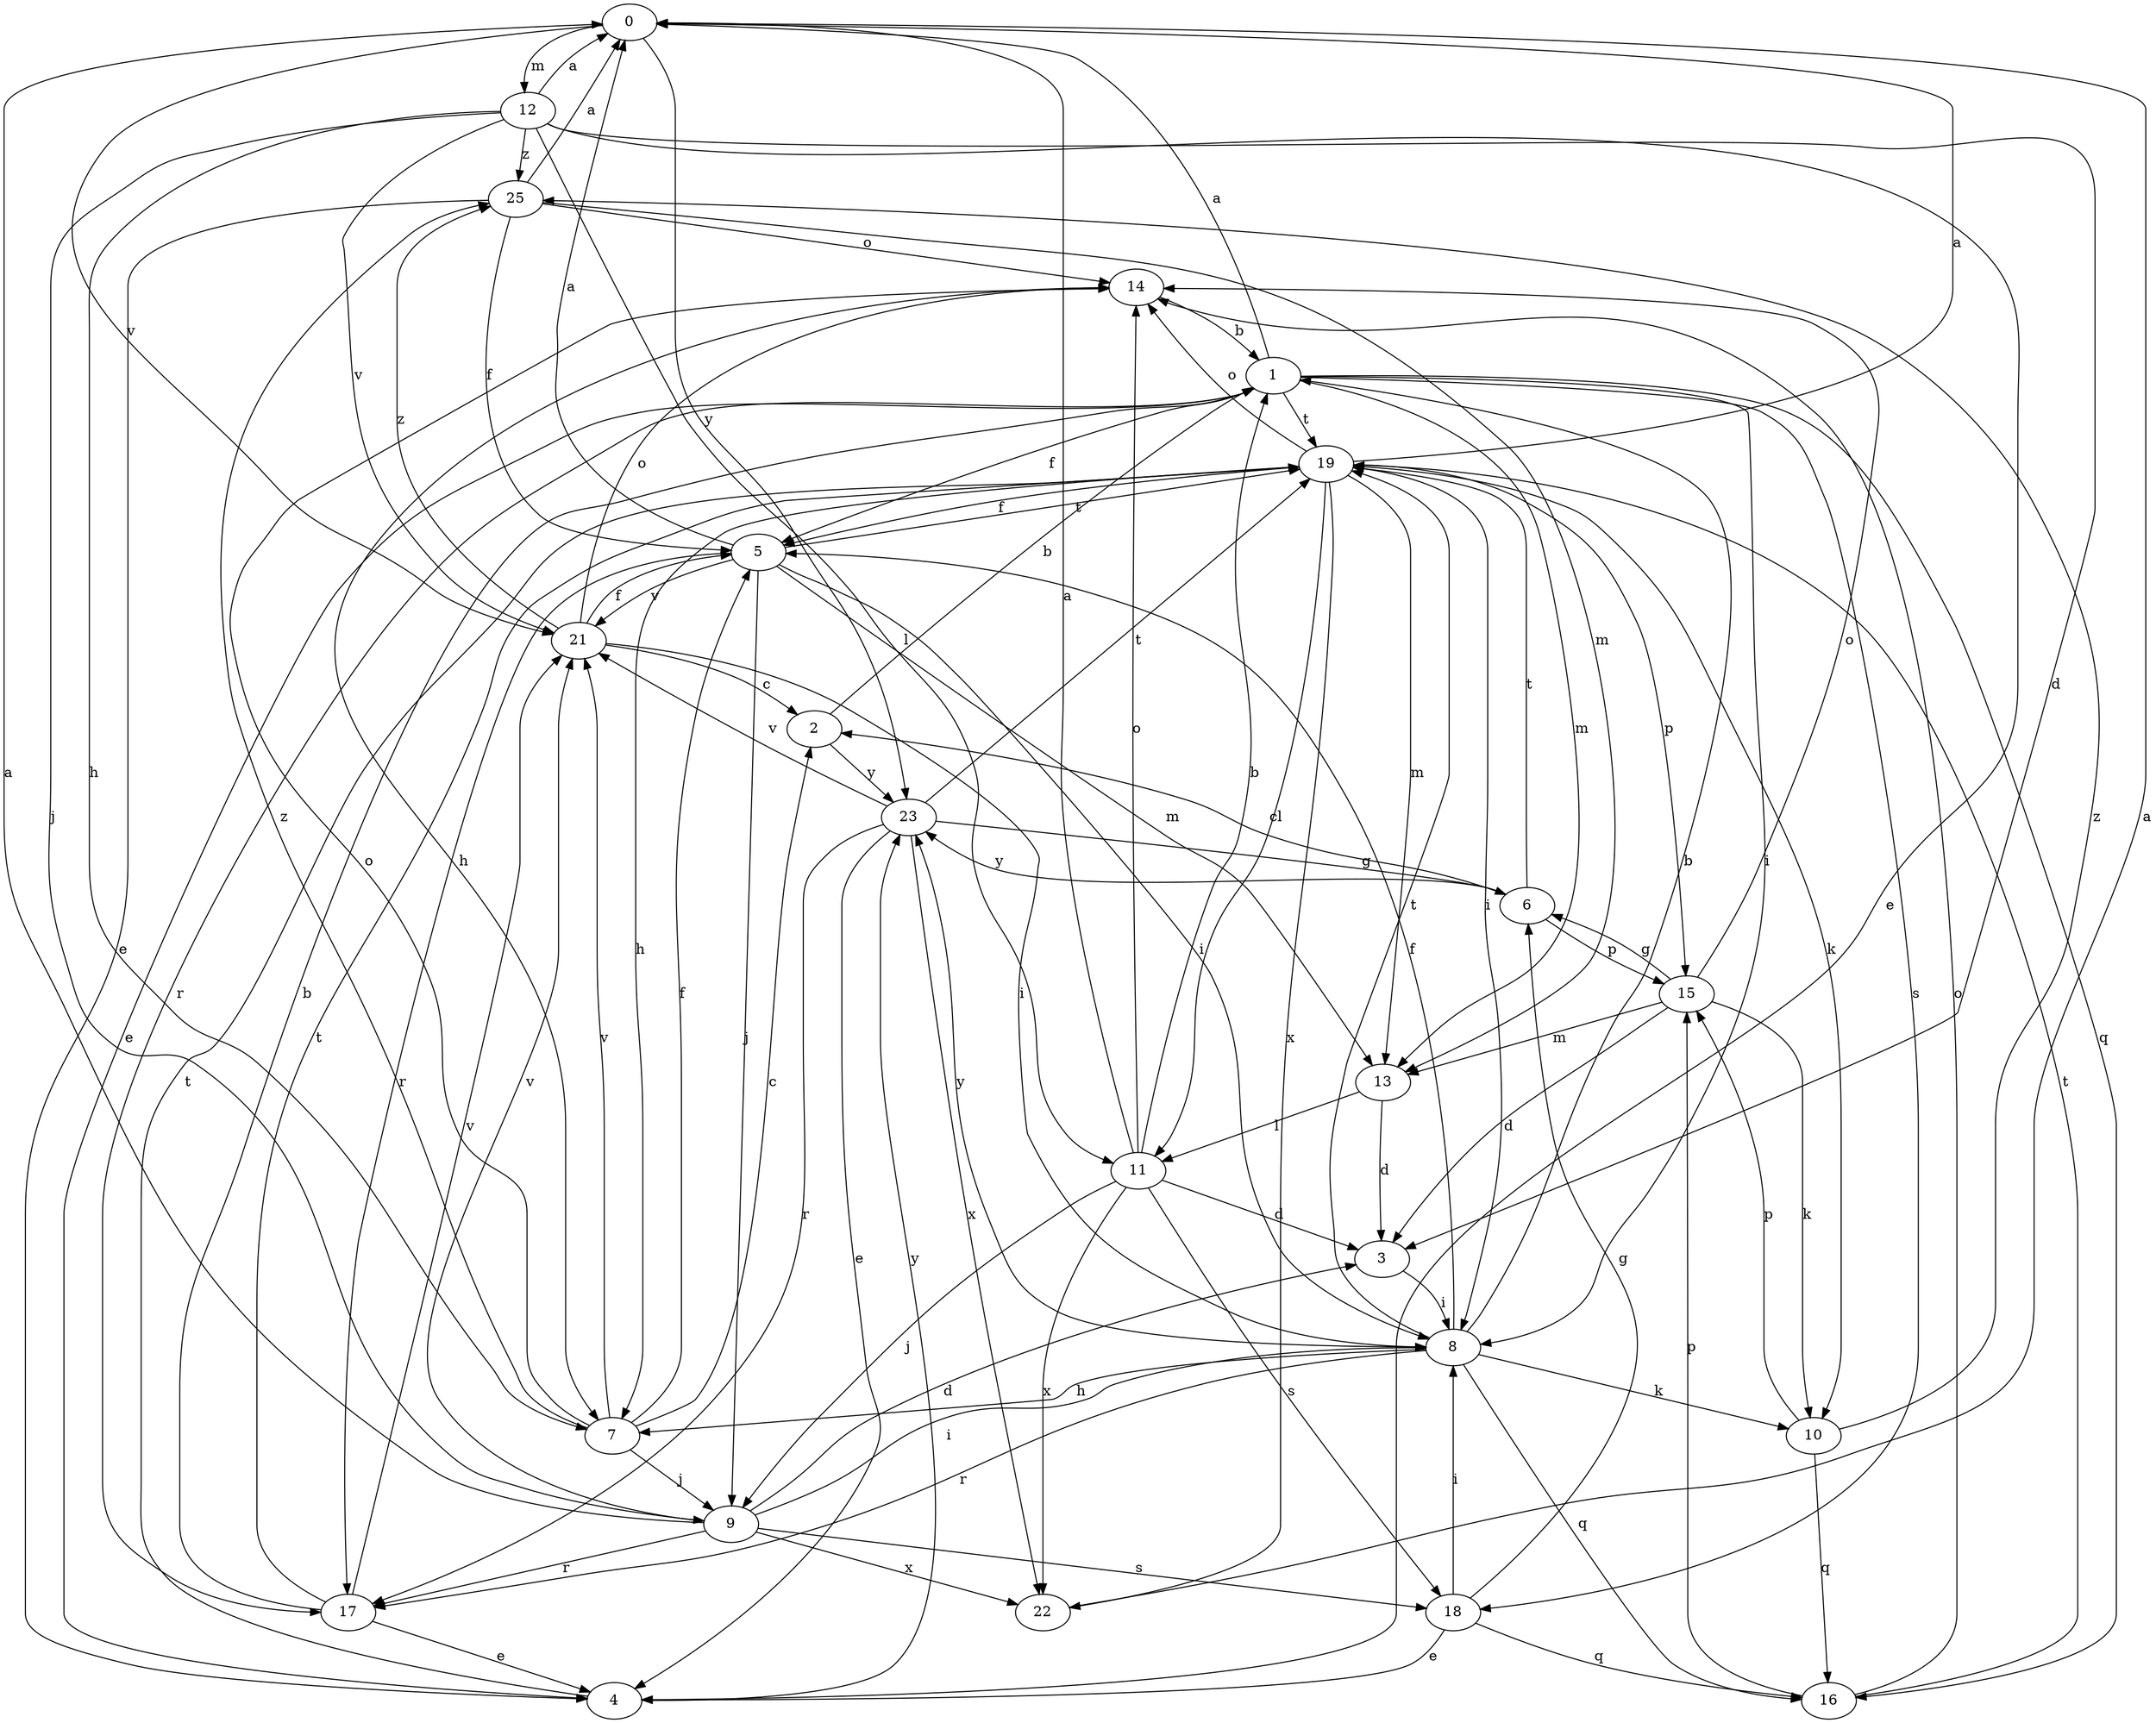 strict digraph  {
0;
1;
2;
3;
4;
5;
6;
7;
8;
9;
10;
11;
12;
13;
14;
15;
16;
17;
18;
19;
21;
22;
23;
25;
0 -> 12  [label=m];
0 -> 21  [label=v];
0 -> 23  [label=y];
1 -> 0  [label=a];
1 -> 4  [label=e];
1 -> 5  [label=f];
1 -> 8  [label=i];
1 -> 13  [label=m];
1 -> 16  [label=q];
1 -> 17  [label=r];
1 -> 18  [label=s];
1 -> 19  [label=t];
2 -> 1  [label=b];
2 -> 23  [label=y];
3 -> 8  [label=i];
4 -> 19  [label=t];
4 -> 23  [label=y];
5 -> 0  [label=a];
5 -> 8  [label=i];
5 -> 9  [label=j];
5 -> 13  [label=m];
5 -> 17  [label=r];
5 -> 19  [label=t];
5 -> 21  [label=v];
6 -> 2  [label=c];
6 -> 15  [label=p];
6 -> 19  [label=t];
6 -> 23  [label=y];
7 -> 2  [label=c];
7 -> 5  [label=f];
7 -> 9  [label=j];
7 -> 14  [label=o];
7 -> 21  [label=v];
7 -> 25  [label=z];
8 -> 1  [label=b];
8 -> 5  [label=f];
8 -> 7  [label=h];
8 -> 10  [label=k];
8 -> 16  [label=q];
8 -> 17  [label=r];
8 -> 19  [label=t];
8 -> 23  [label=y];
9 -> 0  [label=a];
9 -> 3  [label=d];
9 -> 8  [label=i];
9 -> 17  [label=r];
9 -> 18  [label=s];
9 -> 21  [label=v];
9 -> 22  [label=x];
10 -> 15  [label=p];
10 -> 16  [label=q];
10 -> 25  [label=z];
11 -> 0  [label=a];
11 -> 1  [label=b];
11 -> 3  [label=d];
11 -> 9  [label=j];
11 -> 14  [label=o];
11 -> 18  [label=s];
11 -> 22  [label=x];
12 -> 0  [label=a];
12 -> 3  [label=d];
12 -> 4  [label=e];
12 -> 7  [label=h];
12 -> 9  [label=j];
12 -> 11  [label=l];
12 -> 21  [label=v];
12 -> 25  [label=z];
13 -> 3  [label=d];
13 -> 11  [label=l];
14 -> 1  [label=b];
14 -> 7  [label=h];
15 -> 3  [label=d];
15 -> 6  [label=g];
15 -> 10  [label=k];
15 -> 13  [label=m];
15 -> 14  [label=o];
16 -> 14  [label=o];
16 -> 15  [label=p];
16 -> 19  [label=t];
17 -> 1  [label=b];
17 -> 4  [label=e];
17 -> 19  [label=t];
17 -> 21  [label=v];
18 -> 4  [label=e];
18 -> 6  [label=g];
18 -> 8  [label=i];
18 -> 16  [label=q];
19 -> 0  [label=a];
19 -> 5  [label=f];
19 -> 7  [label=h];
19 -> 8  [label=i];
19 -> 10  [label=k];
19 -> 11  [label=l];
19 -> 13  [label=m];
19 -> 14  [label=o];
19 -> 15  [label=p];
19 -> 22  [label=x];
21 -> 2  [label=c];
21 -> 5  [label=f];
21 -> 8  [label=i];
21 -> 14  [label=o];
21 -> 25  [label=z];
22 -> 0  [label=a];
23 -> 4  [label=e];
23 -> 6  [label=g];
23 -> 17  [label=r];
23 -> 19  [label=t];
23 -> 21  [label=v];
23 -> 22  [label=x];
25 -> 0  [label=a];
25 -> 4  [label=e];
25 -> 5  [label=f];
25 -> 13  [label=m];
25 -> 14  [label=o];
}
